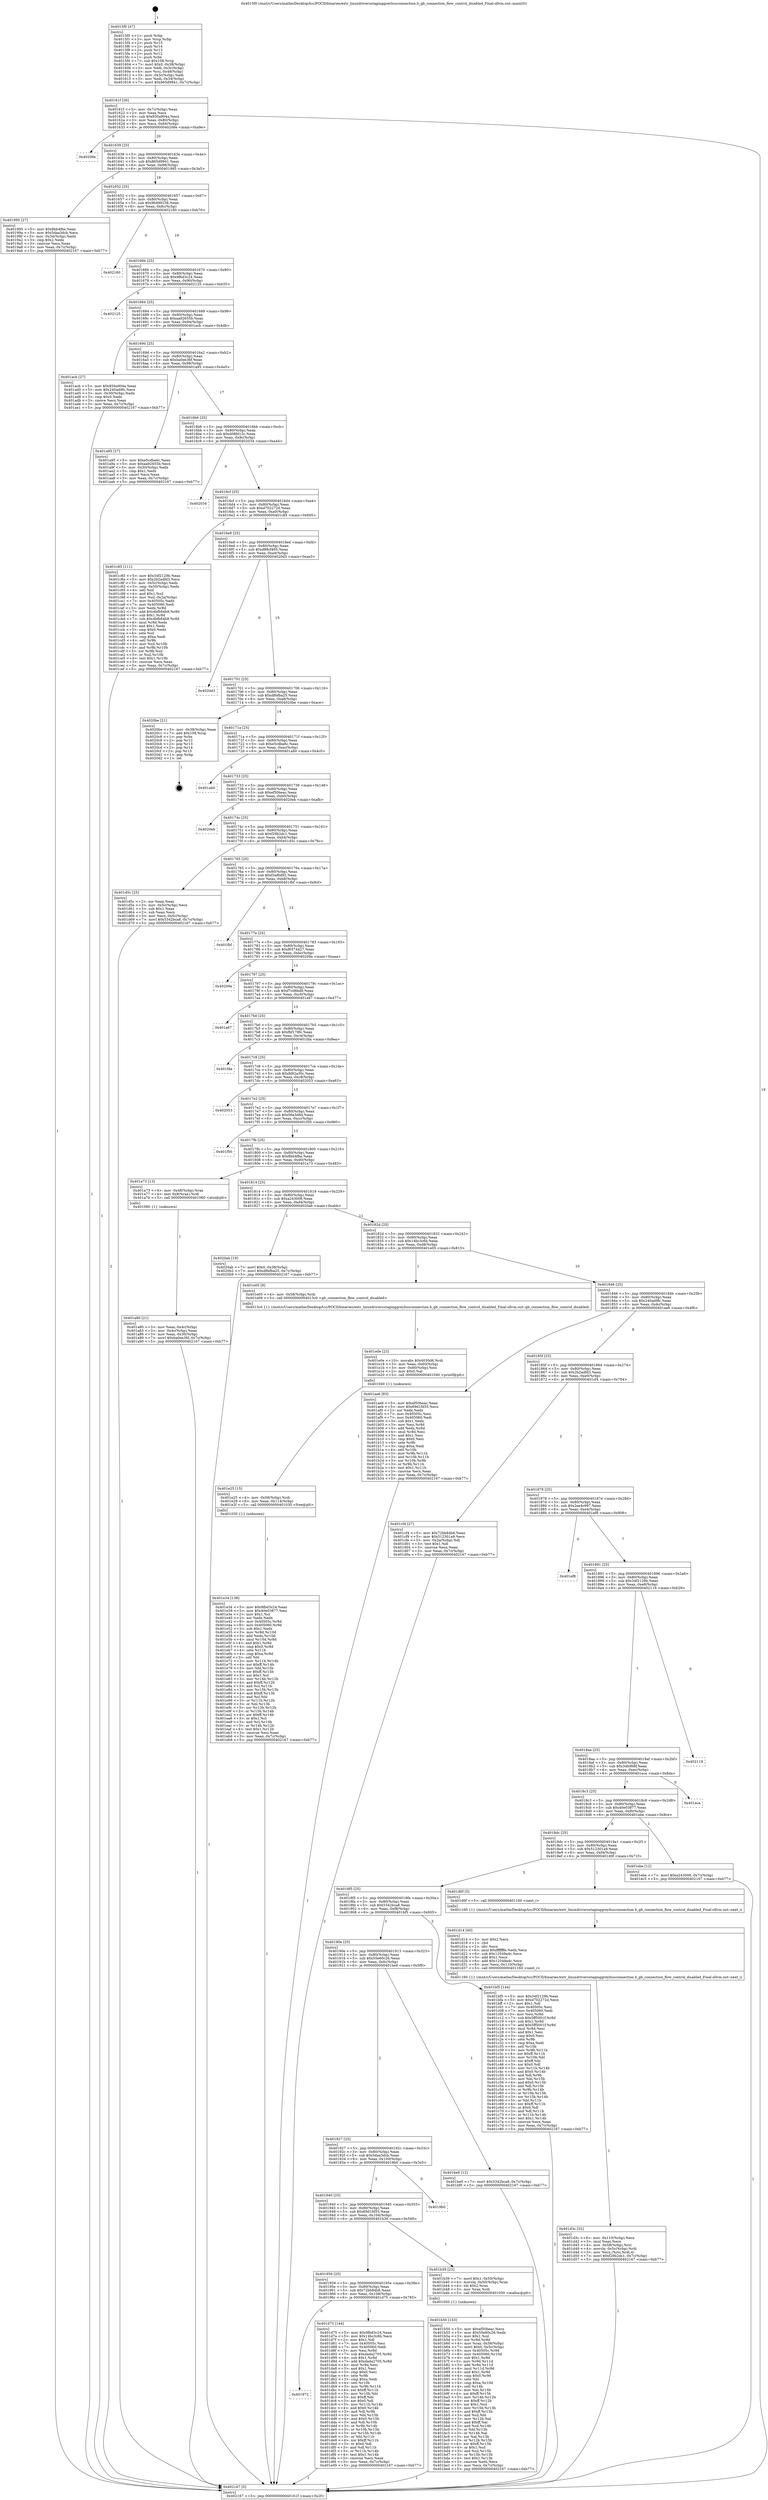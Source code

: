 digraph "0x4015f0" {
  label = "0x4015f0 (/mnt/c/Users/mathe/Desktop/tcc/POCII/binaries/extr_linuxdriversstaginggreybusconnection.h_gb_connection_flow_control_disabled_Final-ollvm.out::main(0))"
  labelloc = "t"
  node[shape=record]

  Entry [label="",width=0.3,height=0.3,shape=circle,fillcolor=black,style=filled]
  "0x40161f" [label="{
     0x40161f [26]\l
     | [instrs]\l
     &nbsp;&nbsp;0x40161f \<+3\>: mov -0x7c(%rbp),%eax\l
     &nbsp;&nbsp;0x401622 \<+2\>: mov %eax,%ecx\l
     &nbsp;&nbsp;0x401624 \<+6\>: sub $0x850a904a,%ecx\l
     &nbsp;&nbsp;0x40162a \<+3\>: mov %eax,-0x80(%rbp)\l
     &nbsp;&nbsp;0x40162d \<+6\>: mov %ecx,-0x84(%rbp)\l
     &nbsp;&nbsp;0x401633 \<+6\>: je 000000000040208e \<main+0xa9e\>\l
  }"]
  "0x40208e" [label="{
     0x40208e\l
  }", style=dashed]
  "0x401639" [label="{
     0x401639 [25]\l
     | [instrs]\l
     &nbsp;&nbsp;0x401639 \<+5\>: jmp 000000000040163e \<main+0x4e\>\l
     &nbsp;&nbsp;0x40163e \<+3\>: mov -0x80(%rbp),%eax\l
     &nbsp;&nbsp;0x401641 \<+5\>: sub $0x865d9941,%eax\l
     &nbsp;&nbsp;0x401646 \<+6\>: mov %eax,-0x88(%rbp)\l
     &nbsp;&nbsp;0x40164c \<+6\>: je 0000000000401995 \<main+0x3a5\>\l
  }"]
  Exit [label="",width=0.3,height=0.3,shape=circle,fillcolor=black,style=filled,peripheries=2]
  "0x401995" [label="{
     0x401995 [27]\l
     | [instrs]\l
     &nbsp;&nbsp;0x401995 \<+5\>: mov $0x8bb4fbe,%eax\l
     &nbsp;&nbsp;0x40199a \<+5\>: mov $0x5daa3dcb,%ecx\l
     &nbsp;&nbsp;0x40199f \<+3\>: mov -0x34(%rbp),%edx\l
     &nbsp;&nbsp;0x4019a2 \<+3\>: cmp $0x2,%edx\l
     &nbsp;&nbsp;0x4019a5 \<+3\>: cmovne %ecx,%eax\l
     &nbsp;&nbsp;0x4019a8 \<+3\>: mov %eax,-0x7c(%rbp)\l
     &nbsp;&nbsp;0x4019ab \<+5\>: jmp 0000000000402167 \<main+0xb77\>\l
  }"]
  "0x401652" [label="{
     0x401652 [25]\l
     | [instrs]\l
     &nbsp;&nbsp;0x401652 \<+5\>: jmp 0000000000401657 \<main+0x67\>\l
     &nbsp;&nbsp;0x401657 \<+3\>: mov -0x80(%rbp),%eax\l
     &nbsp;&nbsp;0x40165a \<+5\>: sub $0x9b499238,%eax\l
     &nbsp;&nbsp;0x40165f \<+6\>: mov %eax,-0x8c(%rbp)\l
     &nbsp;&nbsp;0x401665 \<+6\>: je 0000000000402160 \<main+0xb70\>\l
  }"]
  "0x402167" [label="{
     0x402167 [5]\l
     | [instrs]\l
     &nbsp;&nbsp;0x402167 \<+5\>: jmp 000000000040161f \<main+0x2f\>\l
  }"]
  "0x4015f0" [label="{
     0x4015f0 [47]\l
     | [instrs]\l
     &nbsp;&nbsp;0x4015f0 \<+1\>: push %rbp\l
     &nbsp;&nbsp;0x4015f1 \<+3\>: mov %rsp,%rbp\l
     &nbsp;&nbsp;0x4015f4 \<+2\>: push %r15\l
     &nbsp;&nbsp;0x4015f6 \<+2\>: push %r14\l
     &nbsp;&nbsp;0x4015f8 \<+2\>: push %r13\l
     &nbsp;&nbsp;0x4015fa \<+2\>: push %r12\l
     &nbsp;&nbsp;0x4015fc \<+1\>: push %rbx\l
     &nbsp;&nbsp;0x4015fd \<+7\>: sub $0x108,%rsp\l
     &nbsp;&nbsp;0x401604 \<+7\>: movl $0x0,-0x38(%rbp)\l
     &nbsp;&nbsp;0x40160b \<+3\>: mov %edi,-0x3c(%rbp)\l
     &nbsp;&nbsp;0x40160e \<+4\>: mov %rsi,-0x48(%rbp)\l
     &nbsp;&nbsp;0x401612 \<+3\>: mov -0x3c(%rbp),%edi\l
     &nbsp;&nbsp;0x401615 \<+3\>: mov %edi,-0x34(%rbp)\l
     &nbsp;&nbsp;0x401618 \<+7\>: movl $0x865d9941,-0x7c(%rbp)\l
  }"]
  "0x401e34" [label="{
     0x401e34 [138]\l
     | [instrs]\l
     &nbsp;&nbsp;0x401e34 \<+5\>: mov $0x9fbd3c24,%eax\l
     &nbsp;&nbsp;0x401e39 \<+5\>: mov $0x40e03877,%esi\l
     &nbsp;&nbsp;0x401e3e \<+2\>: mov $0x1,%cl\l
     &nbsp;&nbsp;0x401e40 \<+2\>: xor %edx,%edx\l
     &nbsp;&nbsp;0x401e42 \<+8\>: mov 0x40505c,%r8d\l
     &nbsp;&nbsp;0x401e4a \<+8\>: mov 0x405060,%r9d\l
     &nbsp;&nbsp;0x401e52 \<+3\>: sub $0x1,%edx\l
     &nbsp;&nbsp;0x401e55 \<+3\>: mov %r8d,%r10d\l
     &nbsp;&nbsp;0x401e58 \<+3\>: add %edx,%r10d\l
     &nbsp;&nbsp;0x401e5b \<+4\>: imul %r10d,%r8d\l
     &nbsp;&nbsp;0x401e5f \<+4\>: and $0x1,%r8d\l
     &nbsp;&nbsp;0x401e63 \<+4\>: cmp $0x0,%r8d\l
     &nbsp;&nbsp;0x401e67 \<+4\>: sete %r11b\l
     &nbsp;&nbsp;0x401e6b \<+4\>: cmp $0xa,%r9d\l
     &nbsp;&nbsp;0x401e6f \<+3\>: setl %bl\l
     &nbsp;&nbsp;0x401e72 \<+3\>: mov %r11b,%r14b\l
     &nbsp;&nbsp;0x401e75 \<+4\>: xor $0xff,%r14b\l
     &nbsp;&nbsp;0x401e79 \<+3\>: mov %bl,%r15b\l
     &nbsp;&nbsp;0x401e7c \<+4\>: xor $0xff,%r15b\l
     &nbsp;&nbsp;0x401e80 \<+3\>: xor $0x1,%cl\l
     &nbsp;&nbsp;0x401e83 \<+3\>: mov %r14b,%r12b\l
     &nbsp;&nbsp;0x401e86 \<+4\>: and $0xff,%r12b\l
     &nbsp;&nbsp;0x401e8a \<+3\>: and %cl,%r11b\l
     &nbsp;&nbsp;0x401e8d \<+3\>: mov %r15b,%r13b\l
     &nbsp;&nbsp;0x401e90 \<+4\>: and $0xff,%r13b\l
     &nbsp;&nbsp;0x401e94 \<+2\>: and %cl,%bl\l
     &nbsp;&nbsp;0x401e96 \<+3\>: or %r11b,%r12b\l
     &nbsp;&nbsp;0x401e99 \<+3\>: or %bl,%r13b\l
     &nbsp;&nbsp;0x401e9c \<+3\>: xor %r13b,%r12b\l
     &nbsp;&nbsp;0x401e9f \<+3\>: or %r15b,%r14b\l
     &nbsp;&nbsp;0x401ea2 \<+4\>: xor $0xff,%r14b\l
     &nbsp;&nbsp;0x401ea6 \<+3\>: or $0x1,%cl\l
     &nbsp;&nbsp;0x401ea9 \<+3\>: and %cl,%r14b\l
     &nbsp;&nbsp;0x401eac \<+3\>: or %r14b,%r12b\l
     &nbsp;&nbsp;0x401eaf \<+4\>: test $0x1,%r12b\l
     &nbsp;&nbsp;0x401eb3 \<+3\>: cmovne %esi,%eax\l
     &nbsp;&nbsp;0x401eb6 \<+3\>: mov %eax,-0x7c(%rbp)\l
     &nbsp;&nbsp;0x401eb9 \<+5\>: jmp 0000000000402167 \<main+0xb77\>\l
  }"]
  "0x402160" [label="{
     0x402160\l
  }", style=dashed]
  "0x40166b" [label="{
     0x40166b [25]\l
     | [instrs]\l
     &nbsp;&nbsp;0x40166b \<+5\>: jmp 0000000000401670 \<main+0x80\>\l
     &nbsp;&nbsp;0x401670 \<+3\>: mov -0x80(%rbp),%eax\l
     &nbsp;&nbsp;0x401673 \<+5\>: sub $0x9fbd3c24,%eax\l
     &nbsp;&nbsp;0x401678 \<+6\>: mov %eax,-0x90(%rbp)\l
     &nbsp;&nbsp;0x40167e \<+6\>: je 0000000000402125 \<main+0xb35\>\l
  }"]
  "0x401e25" [label="{
     0x401e25 [15]\l
     | [instrs]\l
     &nbsp;&nbsp;0x401e25 \<+4\>: mov -0x58(%rbp),%rdi\l
     &nbsp;&nbsp;0x401e29 \<+6\>: mov %eax,-0x114(%rbp)\l
     &nbsp;&nbsp;0x401e2f \<+5\>: call 0000000000401030 \<free@plt\>\l
     | [calls]\l
     &nbsp;&nbsp;0x401030 \{1\} (unknown)\l
  }"]
  "0x402125" [label="{
     0x402125\l
  }", style=dashed]
  "0x401684" [label="{
     0x401684 [25]\l
     | [instrs]\l
     &nbsp;&nbsp;0x401684 \<+5\>: jmp 0000000000401689 \<main+0x99\>\l
     &nbsp;&nbsp;0x401689 \<+3\>: mov -0x80(%rbp),%eax\l
     &nbsp;&nbsp;0x40168c \<+5\>: sub $0xaa92655b,%eax\l
     &nbsp;&nbsp;0x401691 \<+6\>: mov %eax,-0x94(%rbp)\l
     &nbsp;&nbsp;0x401697 \<+6\>: je 0000000000401acb \<main+0x4db\>\l
  }"]
  "0x401e0e" [label="{
     0x401e0e [23]\l
     | [instrs]\l
     &nbsp;&nbsp;0x401e0e \<+10\>: movabs $0x4030d6,%rdi\l
     &nbsp;&nbsp;0x401e18 \<+3\>: mov %eax,-0x60(%rbp)\l
     &nbsp;&nbsp;0x401e1b \<+3\>: mov -0x60(%rbp),%esi\l
     &nbsp;&nbsp;0x401e1e \<+2\>: mov $0x0,%al\l
     &nbsp;&nbsp;0x401e20 \<+5\>: call 0000000000401040 \<printf@plt\>\l
     | [calls]\l
     &nbsp;&nbsp;0x401040 \{1\} (unknown)\l
  }"]
  "0x401acb" [label="{
     0x401acb [27]\l
     | [instrs]\l
     &nbsp;&nbsp;0x401acb \<+5\>: mov $0x850a904a,%eax\l
     &nbsp;&nbsp;0x401ad0 \<+5\>: mov $0x240ad9fc,%ecx\l
     &nbsp;&nbsp;0x401ad5 \<+3\>: mov -0x30(%rbp),%edx\l
     &nbsp;&nbsp;0x401ad8 \<+3\>: cmp $0x0,%edx\l
     &nbsp;&nbsp;0x401adb \<+3\>: cmove %ecx,%eax\l
     &nbsp;&nbsp;0x401ade \<+3\>: mov %eax,-0x7c(%rbp)\l
     &nbsp;&nbsp;0x401ae1 \<+5\>: jmp 0000000000402167 \<main+0xb77\>\l
  }"]
  "0x40169d" [label="{
     0x40169d [25]\l
     | [instrs]\l
     &nbsp;&nbsp;0x40169d \<+5\>: jmp 00000000004016a2 \<main+0xb2\>\l
     &nbsp;&nbsp;0x4016a2 \<+3\>: mov -0x80(%rbp),%eax\l
     &nbsp;&nbsp;0x4016a5 \<+5\>: sub $0xba0ee36f,%eax\l
     &nbsp;&nbsp;0x4016aa \<+6\>: mov %eax,-0x98(%rbp)\l
     &nbsp;&nbsp;0x4016b0 \<+6\>: je 0000000000401a95 \<main+0x4a5\>\l
  }"]
  "0x401972" [label="{
     0x401972\l
  }", style=dashed]
  "0x401a95" [label="{
     0x401a95 [27]\l
     | [instrs]\l
     &nbsp;&nbsp;0x401a95 \<+5\>: mov $0xe5cdba6c,%eax\l
     &nbsp;&nbsp;0x401a9a \<+5\>: mov $0xaa92655b,%ecx\l
     &nbsp;&nbsp;0x401a9f \<+3\>: mov -0x30(%rbp),%edx\l
     &nbsp;&nbsp;0x401aa2 \<+3\>: cmp $0x1,%edx\l
     &nbsp;&nbsp;0x401aa5 \<+3\>: cmovl %ecx,%eax\l
     &nbsp;&nbsp;0x401aa8 \<+3\>: mov %eax,-0x7c(%rbp)\l
     &nbsp;&nbsp;0x401aab \<+5\>: jmp 0000000000402167 \<main+0xb77\>\l
  }"]
  "0x4016b6" [label="{
     0x4016b6 [25]\l
     | [instrs]\l
     &nbsp;&nbsp;0x4016b6 \<+5\>: jmp 00000000004016bb \<main+0xcb\>\l
     &nbsp;&nbsp;0x4016bb \<+3\>: mov -0x80(%rbp),%eax\l
     &nbsp;&nbsp;0x4016be \<+5\>: sub $0xd08fd12c,%eax\l
     &nbsp;&nbsp;0x4016c3 \<+6\>: mov %eax,-0x9c(%rbp)\l
     &nbsp;&nbsp;0x4016c9 \<+6\>: je 0000000000402034 \<main+0xa44\>\l
  }"]
  "0x401d75" [label="{
     0x401d75 [144]\l
     | [instrs]\l
     &nbsp;&nbsp;0x401d75 \<+5\>: mov $0x9fbd3c24,%eax\l
     &nbsp;&nbsp;0x401d7a \<+5\>: mov $0x14bc3c6b,%ecx\l
     &nbsp;&nbsp;0x401d7f \<+2\>: mov $0x1,%dl\l
     &nbsp;&nbsp;0x401d81 \<+7\>: mov 0x40505c,%esi\l
     &nbsp;&nbsp;0x401d88 \<+7\>: mov 0x405060,%edi\l
     &nbsp;&nbsp;0x401d8f \<+3\>: mov %esi,%r8d\l
     &nbsp;&nbsp;0x401d92 \<+7\>: sub $0xdada2705,%r8d\l
     &nbsp;&nbsp;0x401d99 \<+4\>: sub $0x1,%r8d\l
     &nbsp;&nbsp;0x401d9d \<+7\>: add $0xdada2705,%r8d\l
     &nbsp;&nbsp;0x401da4 \<+4\>: imul %r8d,%esi\l
     &nbsp;&nbsp;0x401da8 \<+3\>: and $0x1,%esi\l
     &nbsp;&nbsp;0x401dab \<+3\>: cmp $0x0,%esi\l
     &nbsp;&nbsp;0x401dae \<+4\>: sete %r9b\l
     &nbsp;&nbsp;0x401db2 \<+3\>: cmp $0xa,%edi\l
     &nbsp;&nbsp;0x401db5 \<+4\>: setl %r10b\l
     &nbsp;&nbsp;0x401db9 \<+3\>: mov %r9b,%r11b\l
     &nbsp;&nbsp;0x401dbc \<+4\>: xor $0xff,%r11b\l
     &nbsp;&nbsp;0x401dc0 \<+3\>: mov %r10b,%bl\l
     &nbsp;&nbsp;0x401dc3 \<+3\>: xor $0xff,%bl\l
     &nbsp;&nbsp;0x401dc6 \<+3\>: xor $0x0,%dl\l
     &nbsp;&nbsp;0x401dc9 \<+3\>: mov %r11b,%r14b\l
     &nbsp;&nbsp;0x401dcc \<+4\>: and $0x0,%r14b\l
     &nbsp;&nbsp;0x401dd0 \<+3\>: and %dl,%r9b\l
     &nbsp;&nbsp;0x401dd3 \<+3\>: mov %bl,%r15b\l
     &nbsp;&nbsp;0x401dd6 \<+4\>: and $0x0,%r15b\l
     &nbsp;&nbsp;0x401dda \<+3\>: and %dl,%r10b\l
     &nbsp;&nbsp;0x401ddd \<+3\>: or %r9b,%r14b\l
     &nbsp;&nbsp;0x401de0 \<+3\>: or %r10b,%r15b\l
     &nbsp;&nbsp;0x401de3 \<+3\>: xor %r15b,%r14b\l
     &nbsp;&nbsp;0x401de6 \<+3\>: or %bl,%r11b\l
     &nbsp;&nbsp;0x401de9 \<+4\>: xor $0xff,%r11b\l
     &nbsp;&nbsp;0x401ded \<+3\>: or $0x0,%dl\l
     &nbsp;&nbsp;0x401df0 \<+3\>: and %dl,%r11b\l
     &nbsp;&nbsp;0x401df3 \<+3\>: or %r11b,%r14b\l
     &nbsp;&nbsp;0x401df6 \<+4\>: test $0x1,%r14b\l
     &nbsp;&nbsp;0x401dfa \<+3\>: cmovne %ecx,%eax\l
     &nbsp;&nbsp;0x401dfd \<+3\>: mov %eax,-0x7c(%rbp)\l
     &nbsp;&nbsp;0x401e00 \<+5\>: jmp 0000000000402167 \<main+0xb77\>\l
  }"]
  "0x402034" [label="{
     0x402034\l
  }", style=dashed]
  "0x4016cf" [label="{
     0x4016cf [25]\l
     | [instrs]\l
     &nbsp;&nbsp;0x4016cf \<+5\>: jmp 00000000004016d4 \<main+0xe4\>\l
     &nbsp;&nbsp;0x4016d4 \<+3\>: mov -0x80(%rbp),%eax\l
     &nbsp;&nbsp;0x4016d7 \<+5\>: sub $0xd702272d,%eax\l
     &nbsp;&nbsp;0x4016dc \<+6\>: mov %eax,-0xa0(%rbp)\l
     &nbsp;&nbsp;0x4016e2 \<+6\>: je 0000000000401c85 \<main+0x695\>\l
  }"]
  "0x401d3c" [label="{
     0x401d3c [32]\l
     | [instrs]\l
     &nbsp;&nbsp;0x401d3c \<+6\>: mov -0x110(%rbp),%ecx\l
     &nbsp;&nbsp;0x401d42 \<+3\>: imul %eax,%ecx\l
     &nbsp;&nbsp;0x401d45 \<+4\>: mov -0x58(%rbp),%rsi\l
     &nbsp;&nbsp;0x401d49 \<+4\>: movslq -0x5c(%rbp),%rdi\l
     &nbsp;&nbsp;0x401d4d \<+3\>: mov %ecx,(%rsi,%rdi,4)\l
     &nbsp;&nbsp;0x401d50 \<+7\>: movl $0xf29b2dc1,-0x7c(%rbp)\l
     &nbsp;&nbsp;0x401d57 \<+5\>: jmp 0000000000402167 \<main+0xb77\>\l
  }"]
  "0x401c85" [label="{
     0x401c85 [111]\l
     | [instrs]\l
     &nbsp;&nbsp;0x401c85 \<+5\>: mov $0x34f2129b,%eax\l
     &nbsp;&nbsp;0x401c8a \<+5\>: mov $0x2b2adfd3,%ecx\l
     &nbsp;&nbsp;0x401c8f \<+3\>: mov -0x5c(%rbp),%edx\l
     &nbsp;&nbsp;0x401c92 \<+3\>: cmp -0x50(%rbp),%edx\l
     &nbsp;&nbsp;0x401c95 \<+4\>: setl %sil\l
     &nbsp;&nbsp;0x401c99 \<+4\>: and $0x1,%sil\l
     &nbsp;&nbsp;0x401c9d \<+4\>: mov %sil,-0x2a(%rbp)\l
     &nbsp;&nbsp;0x401ca1 \<+7\>: mov 0x40505c,%edx\l
     &nbsp;&nbsp;0x401ca8 \<+7\>: mov 0x405060,%edi\l
     &nbsp;&nbsp;0x401caf \<+3\>: mov %edx,%r8d\l
     &nbsp;&nbsp;0x401cb2 \<+7\>: add $0x4bfb84b9,%r8d\l
     &nbsp;&nbsp;0x401cb9 \<+4\>: sub $0x1,%r8d\l
     &nbsp;&nbsp;0x401cbd \<+7\>: sub $0x4bfb84b9,%r8d\l
     &nbsp;&nbsp;0x401cc4 \<+4\>: imul %r8d,%edx\l
     &nbsp;&nbsp;0x401cc8 \<+3\>: and $0x1,%edx\l
     &nbsp;&nbsp;0x401ccb \<+3\>: cmp $0x0,%edx\l
     &nbsp;&nbsp;0x401cce \<+4\>: sete %sil\l
     &nbsp;&nbsp;0x401cd2 \<+3\>: cmp $0xa,%edi\l
     &nbsp;&nbsp;0x401cd5 \<+4\>: setl %r9b\l
     &nbsp;&nbsp;0x401cd9 \<+3\>: mov %sil,%r10b\l
     &nbsp;&nbsp;0x401cdc \<+3\>: and %r9b,%r10b\l
     &nbsp;&nbsp;0x401cdf \<+3\>: xor %r9b,%sil\l
     &nbsp;&nbsp;0x401ce2 \<+3\>: or %sil,%r10b\l
     &nbsp;&nbsp;0x401ce5 \<+4\>: test $0x1,%r10b\l
     &nbsp;&nbsp;0x401ce9 \<+3\>: cmovne %ecx,%eax\l
     &nbsp;&nbsp;0x401cec \<+3\>: mov %eax,-0x7c(%rbp)\l
     &nbsp;&nbsp;0x401cef \<+5\>: jmp 0000000000402167 \<main+0xb77\>\l
  }"]
  "0x4016e8" [label="{
     0x4016e8 [25]\l
     | [instrs]\l
     &nbsp;&nbsp;0x4016e8 \<+5\>: jmp 00000000004016ed \<main+0xfd\>\l
     &nbsp;&nbsp;0x4016ed \<+3\>: mov -0x80(%rbp),%eax\l
     &nbsp;&nbsp;0x4016f0 \<+5\>: sub $0xd88cf465,%eax\l
     &nbsp;&nbsp;0x4016f5 \<+6\>: mov %eax,-0xa4(%rbp)\l
     &nbsp;&nbsp;0x4016fb \<+6\>: je 00000000004020d3 \<main+0xae3\>\l
  }"]
  "0x401d14" [label="{
     0x401d14 [40]\l
     | [instrs]\l
     &nbsp;&nbsp;0x401d14 \<+5\>: mov $0x2,%ecx\l
     &nbsp;&nbsp;0x401d19 \<+1\>: cltd\l
     &nbsp;&nbsp;0x401d1a \<+2\>: idiv %ecx\l
     &nbsp;&nbsp;0x401d1c \<+6\>: imul $0xfffffffe,%edx,%ecx\l
     &nbsp;&nbsp;0x401d22 \<+6\>: sub $0x12549a4c,%ecx\l
     &nbsp;&nbsp;0x401d28 \<+3\>: add $0x1,%ecx\l
     &nbsp;&nbsp;0x401d2b \<+6\>: add $0x12549a4c,%ecx\l
     &nbsp;&nbsp;0x401d31 \<+6\>: mov %ecx,-0x110(%rbp)\l
     &nbsp;&nbsp;0x401d37 \<+5\>: call 0000000000401160 \<next_i\>\l
     | [calls]\l
     &nbsp;&nbsp;0x401160 \{1\} (/mnt/c/Users/mathe/Desktop/tcc/POCII/binaries/extr_linuxdriversstaginggreybusconnection.h_gb_connection_flow_control_disabled_Final-ollvm.out::next_i)\l
  }"]
  "0x4020d3" [label="{
     0x4020d3\l
  }", style=dashed]
  "0x401701" [label="{
     0x401701 [25]\l
     | [instrs]\l
     &nbsp;&nbsp;0x401701 \<+5\>: jmp 0000000000401706 \<main+0x116\>\l
     &nbsp;&nbsp;0x401706 \<+3\>: mov -0x80(%rbp),%eax\l
     &nbsp;&nbsp;0x401709 \<+5\>: sub $0xd8bfba25,%eax\l
     &nbsp;&nbsp;0x40170e \<+6\>: mov %eax,-0xa8(%rbp)\l
     &nbsp;&nbsp;0x401714 \<+6\>: je 00000000004020be \<main+0xace\>\l
  }"]
  "0x401b50" [label="{
     0x401b50 [153]\l
     | [instrs]\l
     &nbsp;&nbsp;0x401b50 \<+5\>: mov $0xef50beac,%ecx\l
     &nbsp;&nbsp;0x401b55 \<+5\>: mov $0x55e60c26,%edx\l
     &nbsp;&nbsp;0x401b5a \<+3\>: mov $0x1,%sil\l
     &nbsp;&nbsp;0x401b5d \<+3\>: xor %r8d,%r8d\l
     &nbsp;&nbsp;0x401b60 \<+4\>: mov %rax,-0x58(%rbp)\l
     &nbsp;&nbsp;0x401b64 \<+7\>: movl $0x0,-0x5c(%rbp)\l
     &nbsp;&nbsp;0x401b6b \<+8\>: mov 0x40505c,%r9d\l
     &nbsp;&nbsp;0x401b73 \<+8\>: mov 0x405060,%r10d\l
     &nbsp;&nbsp;0x401b7b \<+4\>: sub $0x1,%r8d\l
     &nbsp;&nbsp;0x401b7f \<+3\>: mov %r9d,%r11d\l
     &nbsp;&nbsp;0x401b82 \<+3\>: add %r8d,%r11d\l
     &nbsp;&nbsp;0x401b85 \<+4\>: imul %r11d,%r9d\l
     &nbsp;&nbsp;0x401b89 \<+4\>: and $0x1,%r9d\l
     &nbsp;&nbsp;0x401b8d \<+4\>: cmp $0x0,%r9d\l
     &nbsp;&nbsp;0x401b91 \<+3\>: sete %bl\l
     &nbsp;&nbsp;0x401b94 \<+4\>: cmp $0xa,%r10d\l
     &nbsp;&nbsp;0x401b98 \<+4\>: setl %r14b\l
     &nbsp;&nbsp;0x401b9c \<+3\>: mov %bl,%r15b\l
     &nbsp;&nbsp;0x401b9f \<+4\>: xor $0xff,%r15b\l
     &nbsp;&nbsp;0x401ba3 \<+3\>: mov %r14b,%r12b\l
     &nbsp;&nbsp;0x401ba6 \<+4\>: xor $0xff,%r12b\l
     &nbsp;&nbsp;0x401baa \<+4\>: xor $0x1,%sil\l
     &nbsp;&nbsp;0x401bae \<+3\>: mov %r15b,%r13b\l
     &nbsp;&nbsp;0x401bb1 \<+4\>: and $0xff,%r13b\l
     &nbsp;&nbsp;0x401bb5 \<+3\>: and %sil,%bl\l
     &nbsp;&nbsp;0x401bb8 \<+3\>: mov %r12b,%al\l
     &nbsp;&nbsp;0x401bbb \<+2\>: and $0xff,%al\l
     &nbsp;&nbsp;0x401bbd \<+3\>: and %sil,%r14b\l
     &nbsp;&nbsp;0x401bc0 \<+3\>: or %bl,%r13b\l
     &nbsp;&nbsp;0x401bc3 \<+3\>: or %r14b,%al\l
     &nbsp;&nbsp;0x401bc6 \<+3\>: xor %al,%r13b\l
     &nbsp;&nbsp;0x401bc9 \<+3\>: or %r12b,%r15b\l
     &nbsp;&nbsp;0x401bcc \<+4\>: xor $0xff,%r15b\l
     &nbsp;&nbsp;0x401bd0 \<+4\>: or $0x1,%sil\l
     &nbsp;&nbsp;0x401bd4 \<+3\>: and %sil,%r15b\l
     &nbsp;&nbsp;0x401bd7 \<+3\>: or %r15b,%r13b\l
     &nbsp;&nbsp;0x401bda \<+4\>: test $0x1,%r13b\l
     &nbsp;&nbsp;0x401bde \<+3\>: cmovne %edx,%ecx\l
     &nbsp;&nbsp;0x401be1 \<+3\>: mov %ecx,-0x7c(%rbp)\l
     &nbsp;&nbsp;0x401be4 \<+5\>: jmp 0000000000402167 \<main+0xb77\>\l
  }"]
  "0x4020be" [label="{
     0x4020be [21]\l
     | [instrs]\l
     &nbsp;&nbsp;0x4020be \<+3\>: mov -0x38(%rbp),%eax\l
     &nbsp;&nbsp;0x4020c1 \<+7\>: add $0x108,%rsp\l
     &nbsp;&nbsp;0x4020c8 \<+1\>: pop %rbx\l
     &nbsp;&nbsp;0x4020c9 \<+2\>: pop %r12\l
     &nbsp;&nbsp;0x4020cb \<+2\>: pop %r13\l
     &nbsp;&nbsp;0x4020cd \<+2\>: pop %r14\l
     &nbsp;&nbsp;0x4020cf \<+2\>: pop %r15\l
     &nbsp;&nbsp;0x4020d1 \<+1\>: pop %rbp\l
     &nbsp;&nbsp;0x4020d2 \<+1\>: ret\l
  }"]
  "0x40171a" [label="{
     0x40171a [25]\l
     | [instrs]\l
     &nbsp;&nbsp;0x40171a \<+5\>: jmp 000000000040171f \<main+0x12f\>\l
     &nbsp;&nbsp;0x40171f \<+3\>: mov -0x80(%rbp),%eax\l
     &nbsp;&nbsp;0x401722 \<+5\>: sub $0xe5cdba6c,%eax\l
     &nbsp;&nbsp;0x401727 \<+6\>: mov %eax,-0xac(%rbp)\l
     &nbsp;&nbsp;0x40172d \<+6\>: je 0000000000401ab0 \<main+0x4c0\>\l
  }"]
  "0x401959" [label="{
     0x401959 [25]\l
     | [instrs]\l
     &nbsp;&nbsp;0x401959 \<+5\>: jmp 000000000040195e \<main+0x36e\>\l
     &nbsp;&nbsp;0x40195e \<+3\>: mov -0x80(%rbp),%eax\l
     &nbsp;&nbsp;0x401961 \<+5\>: sub $0x72bb84b6,%eax\l
     &nbsp;&nbsp;0x401966 \<+6\>: mov %eax,-0x108(%rbp)\l
     &nbsp;&nbsp;0x40196c \<+6\>: je 0000000000401d75 \<main+0x785\>\l
  }"]
  "0x401ab0" [label="{
     0x401ab0\l
  }", style=dashed]
  "0x401733" [label="{
     0x401733 [25]\l
     | [instrs]\l
     &nbsp;&nbsp;0x401733 \<+5\>: jmp 0000000000401738 \<main+0x148\>\l
     &nbsp;&nbsp;0x401738 \<+3\>: mov -0x80(%rbp),%eax\l
     &nbsp;&nbsp;0x40173b \<+5\>: sub $0xef50beac,%eax\l
     &nbsp;&nbsp;0x401740 \<+6\>: mov %eax,-0xb0(%rbp)\l
     &nbsp;&nbsp;0x401746 \<+6\>: je 00000000004020eb \<main+0xafb\>\l
  }"]
  "0x401b39" [label="{
     0x401b39 [23]\l
     | [instrs]\l
     &nbsp;&nbsp;0x401b39 \<+7\>: movl $0x1,-0x50(%rbp)\l
     &nbsp;&nbsp;0x401b40 \<+4\>: movslq -0x50(%rbp),%rax\l
     &nbsp;&nbsp;0x401b44 \<+4\>: shl $0x2,%rax\l
     &nbsp;&nbsp;0x401b48 \<+3\>: mov %rax,%rdi\l
     &nbsp;&nbsp;0x401b4b \<+5\>: call 0000000000401050 \<malloc@plt\>\l
     | [calls]\l
     &nbsp;&nbsp;0x401050 \{1\} (unknown)\l
  }"]
  "0x4020eb" [label="{
     0x4020eb\l
  }", style=dashed]
  "0x40174c" [label="{
     0x40174c [25]\l
     | [instrs]\l
     &nbsp;&nbsp;0x40174c \<+5\>: jmp 0000000000401751 \<main+0x161\>\l
     &nbsp;&nbsp;0x401751 \<+3\>: mov -0x80(%rbp),%eax\l
     &nbsp;&nbsp;0x401754 \<+5\>: sub $0xf29b2dc1,%eax\l
     &nbsp;&nbsp;0x401759 \<+6\>: mov %eax,-0xb4(%rbp)\l
     &nbsp;&nbsp;0x40175f \<+6\>: je 0000000000401d5c \<main+0x76c\>\l
  }"]
  "0x401940" [label="{
     0x401940 [25]\l
     | [instrs]\l
     &nbsp;&nbsp;0x401940 \<+5\>: jmp 0000000000401945 \<main+0x355\>\l
     &nbsp;&nbsp;0x401945 \<+3\>: mov -0x80(%rbp),%eax\l
     &nbsp;&nbsp;0x401948 \<+5\>: sub $0x69d1fd55,%eax\l
     &nbsp;&nbsp;0x40194d \<+6\>: mov %eax,-0x104(%rbp)\l
     &nbsp;&nbsp;0x401953 \<+6\>: je 0000000000401b39 \<main+0x549\>\l
  }"]
  "0x401d5c" [label="{
     0x401d5c [25]\l
     | [instrs]\l
     &nbsp;&nbsp;0x401d5c \<+2\>: xor %eax,%eax\l
     &nbsp;&nbsp;0x401d5e \<+3\>: mov -0x5c(%rbp),%ecx\l
     &nbsp;&nbsp;0x401d61 \<+3\>: sub $0x1,%eax\l
     &nbsp;&nbsp;0x401d64 \<+2\>: sub %eax,%ecx\l
     &nbsp;&nbsp;0x401d66 \<+3\>: mov %ecx,-0x5c(%rbp)\l
     &nbsp;&nbsp;0x401d69 \<+7\>: movl $0x5342bca8,-0x7c(%rbp)\l
     &nbsp;&nbsp;0x401d70 \<+5\>: jmp 0000000000402167 \<main+0xb77\>\l
  }"]
  "0x401765" [label="{
     0x401765 [25]\l
     | [instrs]\l
     &nbsp;&nbsp;0x401765 \<+5\>: jmp 000000000040176a \<main+0x17a\>\l
     &nbsp;&nbsp;0x40176a \<+3\>: mov -0x80(%rbp),%eax\l
     &nbsp;&nbsp;0x40176d \<+5\>: sub $0xf3af0d92,%eax\l
     &nbsp;&nbsp;0x401772 \<+6\>: mov %eax,-0xb8(%rbp)\l
     &nbsp;&nbsp;0x401778 \<+6\>: je 0000000000401fbf \<main+0x9cf\>\l
  }"]
  "0x4019b0" [label="{
     0x4019b0\l
  }", style=dashed]
  "0x401fbf" [label="{
     0x401fbf\l
  }", style=dashed]
  "0x40177e" [label="{
     0x40177e [25]\l
     | [instrs]\l
     &nbsp;&nbsp;0x40177e \<+5\>: jmp 0000000000401783 \<main+0x193\>\l
     &nbsp;&nbsp;0x401783 \<+3\>: mov -0x80(%rbp),%eax\l
     &nbsp;&nbsp;0x401786 \<+5\>: sub $0xf6574427,%eax\l
     &nbsp;&nbsp;0x40178b \<+6\>: mov %eax,-0xbc(%rbp)\l
     &nbsp;&nbsp;0x401791 \<+6\>: je 000000000040209a \<main+0xaaa\>\l
  }"]
  "0x401927" [label="{
     0x401927 [25]\l
     | [instrs]\l
     &nbsp;&nbsp;0x401927 \<+5\>: jmp 000000000040192c \<main+0x33c\>\l
     &nbsp;&nbsp;0x40192c \<+3\>: mov -0x80(%rbp),%eax\l
     &nbsp;&nbsp;0x40192f \<+5\>: sub $0x5daa3dcb,%eax\l
     &nbsp;&nbsp;0x401934 \<+6\>: mov %eax,-0x100(%rbp)\l
     &nbsp;&nbsp;0x40193a \<+6\>: je 00000000004019b0 \<main+0x3c0\>\l
  }"]
  "0x40209a" [label="{
     0x40209a\l
  }", style=dashed]
  "0x401797" [label="{
     0x401797 [25]\l
     | [instrs]\l
     &nbsp;&nbsp;0x401797 \<+5\>: jmp 000000000040179c \<main+0x1ac\>\l
     &nbsp;&nbsp;0x40179c \<+3\>: mov -0x80(%rbp),%eax\l
     &nbsp;&nbsp;0x40179f \<+5\>: sub $0xf7cd6bd9,%eax\l
     &nbsp;&nbsp;0x4017a4 \<+6\>: mov %eax,-0xc0(%rbp)\l
     &nbsp;&nbsp;0x4017aa \<+6\>: je 0000000000401a67 \<main+0x477\>\l
  }"]
  "0x401be9" [label="{
     0x401be9 [12]\l
     | [instrs]\l
     &nbsp;&nbsp;0x401be9 \<+7\>: movl $0x5342bca8,-0x7c(%rbp)\l
     &nbsp;&nbsp;0x401bf0 \<+5\>: jmp 0000000000402167 \<main+0xb77\>\l
  }"]
  "0x401a67" [label="{
     0x401a67\l
  }", style=dashed]
  "0x4017b0" [label="{
     0x4017b0 [25]\l
     | [instrs]\l
     &nbsp;&nbsp;0x4017b0 \<+5\>: jmp 00000000004017b5 \<main+0x1c5\>\l
     &nbsp;&nbsp;0x4017b5 \<+3\>: mov -0x80(%rbp),%eax\l
     &nbsp;&nbsp;0x4017b8 \<+5\>: sub $0xfbf178fc,%eax\l
     &nbsp;&nbsp;0x4017bd \<+6\>: mov %eax,-0xc4(%rbp)\l
     &nbsp;&nbsp;0x4017c3 \<+6\>: je 0000000000401fda \<main+0x9ea\>\l
  }"]
  "0x40190e" [label="{
     0x40190e [25]\l
     | [instrs]\l
     &nbsp;&nbsp;0x40190e \<+5\>: jmp 0000000000401913 \<main+0x323\>\l
     &nbsp;&nbsp;0x401913 \<+3\>: mov -0x80(%rbp),%eax\l
     &nbsp;&nbsp;0x401916 \<+5\>: sub $0x55e60c26,%eax\l
     &nbsp;&nbsp;0x40191b \<+6\>: mov %eax,-0xfc(%rbp)\l
     &nbsp;&nbsp;0x401921 \<+6\>: je 0000000000401be9 \<main+0x5f9\>\l
  }"]
  "0x401fda" [label="{
     0x401fda\l
  }", style=dashed]
  "0x4017c9" [label="{
     0x4017c9 [25]\l
     | [instrs]\l
     &nbsp;&nbsp;0x4017c9 \<+5\>: jmp 00000000004017ce \<main+0x1de\>\l
     &nbsp;&nbsp;0x4017ce \<+3\>: mov -0x80(%rbp),%eax\l
     &nbsp;&nbsp;0x4017d1 \<+5\>: sub $0xfd92a30c,%eax\l
     &nbsp;&nbsp;0x4017d6 \<+6\>: mov %eax,-0xc8(%rbp)\l
     &nbsp;&nbsp;0x4017dc \<+6\>: je 0000000000402053 \<main+0xa63\>\l
  }"]
  "0x401bf5" [label="{
     0x401bf5 [144]\l
     | [instrs]\l
     &nbsp;&nbsp;0x401bf5 \<+5\>: mov $0x34f2129b,%eax\l
     &nbsp;&nbsp;0x401bfa \<+5\>: mov $0xd702272d,%ecx\l
     &nbsp;&nbsp;0x401bff \<+2\>: mov $0x1,%dl\l
     &nbsp;&nbsp;0x401c01 \<+7\>: mov 0x40505c,%esi\l
     &nbsp;&nbsp;0x401c08 \<+7\>: mov 0x405060,%edi\l
     &nbsp;&nbsp;0x401c0f \<+3\>: mov %esi,%r8d\l
     &nbsp;&nbsp;0x401c12 \<+7\>: sub $0x5ff5001f,%r8d\l
     &nbsp;&nbsp;0x401c19 \<+4\>: sub $0x1,%r8d\l
     &nbsp;&nbsp;0x401c1d \<+7\>: add $0x5ff5001f,%r8d\l
     &nbsp;&nbsp;0x401c24 \<+4\>: imul %r8d,%esi\l
     &nbsp;&nbsp;0x401c28 \<+3\>: and $0x1,%esi\l
     &nbsp;&nbsp;0x401c2b \<+3\>: cmp $0x0,%esi\l
     &nbsp;&nbsp;0x401c2e \<+4\>: sete %r9b\l
     &nbsp;&nbsp;0x401c32 \<+3\>: cmp $0xa,%edi\l
     &nbsp;&nbsp;0x401c35 \<+4\>: setl %r10b\l
     &nbsp;&nbsp;0x401c39 \<+3\>: mov %r9b,%r11b\l
     &nbsp;&nbsp;0x401c3c \<+4\>: xor $0xff,%r11b\l
     &nbsp;&nbsp;0x401c40 \<+3\>: mov %r10b,%bl\l
     &nbsp;&nbsp;0x401c43 \<+3\>: xor $0xff,%bl\l
     &nbsp;&nbsp;0x401c46 \<+3\>: xor $0x0,%dl\l
     &nbsp;&nbsp;0x401c49 \<+3\>: mov %r11b,%r14b\l
     &nbsp;&nbsp;0x401c4c \<+4\>: and $0x0,%r14b\l
     &nbsp;&nbsp;0x401c50 \<+3\>: and %dl,%r9b\l
     &nbsp;&nbsp;0x401c53 \<+3\>: mov %bl,%r15b\l
     &nbsp;&nbsp;0x401c56 \<+4\>: and $0x0,%r15b\l
     &nbsp;&nbsp;0x401c5a \<+3\>: and %dl,%r10b\l
     &nbsp;&nbsp;0x401c5d \<+3\>: or %r9b,%r14b\l
     &nbsp;&nbsp;0x401c60 \<+3\>: or %r10b,%r15b\l
     &nbsp;&nbsp;0x401c63 \<+3\>: xor %r15b,%r14b\l
     &nbsp;&nbsp;0x401c66 \<+3\>: or %bl,%r11b\l
     &nbsp;&nbsp;0x401c69 \<+4\>: xor $0xff,%r11b\l
     &nbsp;&nbsp;0x401c6d \<+3\>: or $0x0,%dl\l
     &nbsp;&nbsp;0x401c70 \<+3\>: and %dl,%r11b\l
     &nbsp;&nbsp;0x401c73 \<+3\>: or %r11b,%r14b\l
     &nbsp;&nbsp;0x401c76 \<+4\>: test $0x1,%r14b\l
     &nbsp;&nbsp;0x401c7a \<+3\>: cmovne %ecx,%eax\l
     &nbsp;&nbsp;0x401c7d \<+3\>: mov %eax,-0x7c(%rbp)\l
     &nbsp;&nbsp;0x401c80 \<+5\>: jmp 0000000000402167 \<main+0xb77\>\l
  }"]
  "0x402053" [label="{
     0x402053\l
  }", style=dashed]
  "0x4017e2" [label="{
     0x4017e2 [25]\l
     | [instrs]\l
     &nbsp;&nbsp;0x4017e2 \<+5\>: jmp 00000000004017e7 \<main+0x1f7\>\l
     &nbsp;&nbsp;0x4017e7 \<+3\>: mov -0x80(%rbp),%eax\l
     &nbsp;&nbsp;0x4017ea \<+5\>: sub $0x56a3d6d,%eax\l
     &nbsp;&nbsp;0x4017ef \<+6\>: mov %eax,-0xcc(%rbp)\l
     &nbsp;&nbsp;0x4017f5 \<+6\>: je 0000000000401f50 \<main+0x960\>\l
  }"]
  "0x4018f5" [label="{
     0x4018f5 [25]\l
     | [instrs]\l
     &nbsp;&nbsp;0x4018f5 \<+5\>: jmp 00000000004018fa \<main+0x30a\>\l
     &nbsp;&nbsp;0x4018fa \<+3\>: mov -0x80(%rbp),%eax\l
     &nbsp;&nbsp;0x4018fd \<+5\>: sub $0x5342bca8,%eax\l
     &nbsp;&nbsp;0x401902 \<+6\>: mov %eax,-0xf8(%rbp)\l
     &nbsp;&nbsp;0x401908 \<+6\>: je 0000000000401bf5 \<main+0x605\>\l
  }"]
  "0x401f50" [label="{
     0x401f50\l
  }", style=dashed]
  "0x4017fb" [label="{
     0x4017fb [25]\l
     | [instrs]\l
     &nbsp;&nbsp;0x4017fb \<+5\>: jmp 0000000000401800 \<main+0x210\>\l
     &nbsp;&nbsp;0x401800 \<+3\>: mov -0x80(%rbp),%eax\l
     &nbsp;&nbsp;0x401803 \<+5\>: sub $0x8bb4fbe,%eax\l
     &nbsp;&nbsp;0x401808 \<+6\>: mov %eax,-0xd0(%rbp)\l
     &nbsp;&nbsp;0x40180e \<+6\>: je 0000000000401a73 \<main+0x483\>\l
  }"]
  "0x401d0f" [label="{
     0x401d0f [5]\l
     | [instrs]\l
     &nbsp;&nbsp;0x401d0f \<+5\>: call 0000000000401160 \<next_i\>\l
     | [calls]\l
     &nbsp;&nbsp;0x401160 \{1\} (/mnt/c/Users/mathe/Desktop/tcc/POCII/binaries/extr_linuxdriversstaginggreybusconnection.h_gb_connection_flow_control_disabled_Final-ollvm.out::next_i)\l
  }"]
  "0x401a73" [label="{
     0x401a73 [13]\l
     | [instrs]\l
     &nbsp;&nbsp;0x401a73 \<+4\>: mov -0x48(%rbp),%rax\l
     &nbsp;&nbsp;0x401a77 \<+4\>: mov 0x8(%rax),%rdi\l
     &nbsp;&nbsp;0x401a7b \<+5\>: call 0000000000401060 \<atoi@plt\>\l
     | [calls]\l
     &nbsp;&nbsp;0x401060 \{1\} (unknown)\l
  }"]
  "0x401814" [label="{
     0x401814 [25]\l
     | [instrs]\l
     &nbsp;&nbsp;0x401814 \<+5\>: jmp 0000000000401819 \<main+0x229\>\l
     &nbsp;&nbsp;0x401819 \<+3\>: mov -0x80(%rbp),%eax\l
     &nbsp;&nbsp;0x40181c \<+5\>: sub $0xa243008,%eax\l
     &nbsp;&nbsp;0x401821 \<+6\>: mov %eax,-0xd4(%rbp)\l
     &nbsp;&nbsp;0x401827 \<+6\>: je 00000000004020ab \<main+0xabb\>\l
  }"]
  "0x401a80" [label="{
     0x401a80 [21]\l
     | [instrs]\l
     &nbsp;&nbsp;0x401a80 \<+3\>: mov %eax,-0x4c(%rbp)\l
     &nbsp;&nbsp;0x401a83 \<+3\>: mov -0x4c(%rbp),%eax\l
     &nbsp;&nbsp;0x401a86 \<+3\>: mov %eax,-0x30(%rbp)\l
     &nbsp;&nbsp;0x401a89 \<+7\>: movl $0xba0ee36f,-0x7c(%rbp)\l
     &nbsp;&nbsp;0x401a90 \<+5\>: jmp 0000000000402167 \<main+0xb77\>\l
  }"]
  "0x4018dc" [label="{
     0x4018dc [25]\l
     | [instrs]\l
     &nbsp;&nbsp;0x4018dc \<+5\>: jmp 00000000004018e1 \<main+0x2f1\>\l
     &nbsp;&nbsp;0x4018e1 \<+3\>: mov -0x80(%rbp),%eax\l
     &nbsp;&nbsp;0x4018e4 \<+5\>: sub $0x512301a9,%eax\l
     &nbsp;&nbsp;0x4018e9 \<+6\>: mov %eax,-0xf4(%rbp)\l
     &nbsp;&nbsp;0x4018ef \<+6\>: je 0000000000401d0f \<main+0x71f\>\l
  }"]
  "0x4020ab" [label="{
     0x4020ab [19]\l
     | [instrs]\l
     &nbsp;&nbsp;0x4020ab \<+7\>: movl $0x0,-0x38(%rbp)\l
     &nbsp;&nbsp;0x4020b2 \<+7\>: movl $0xd8bfba25,-0x7c(%rbp)\l
     &nbsp;&nbsp;0x4020b9 \<+5\>: jmp 0000000000402167 \<main+0xb77\>\l
  }"]
  "0x40182d" [label="{
     0x40182d [25]\l
     | [instrs]\l
     &nbsp;&nbsp;0x40182d \<+5\>: jmp 0000000000401832 \<main+0x242\>\l
     &nbsp;&nbsp;0x401832 \<+3\>: mov -0x80(%rbp),%eax\l
     &nbsp;&nbsp;0x401835 \<+5\>: sub $0x14bc3c6b,%eax\l
     &nbsp;&nbsp;0x40183a \<+6\>: mov %eax,-0xd8(%rbp)\l
     &nbsp;&nbsp;0x401840 \<+6\>: je 0000000000401e05 \<main+0x815\>\l
  }"]
  "0x401ebe" [label="{
     0x401ebe [12]\l
     | [instrs]\l
     &nbsp;&nbsp;0x401ebe \<+7\>: movl $0xa243008,-0x7c(%rbp)\l
     &nbsp;&nbsp;0x401ec5 \<+5\>: jmp 0000000000402167 \<main+0xb77\>\l
  }"]
  "0x401e05" [label="{
     0x401e05 [9]\l
     | [instrs]\l
     &nbsp;&nbsp;0x401e05 \<+4\>: mov -0x58(%rbp),%rdi\l
     &nbsp;&nbsp;0x401e09 \<+5\>: call 00000000004013c0 \<gb_connection_flow_control_disabled\>\l
     | [calls]\l
     &nbsp;&nbsp;0x4013c0 \{1\} (/mnt/c/Users/mathe/Desktop/tcc/POCII/binaries/extr_linuxdriversstaginggreybusconnection.h_gb_connection_flow_control_disabled_Final-ollvm.out::gb_connection_flow_control_disabled)\l
  }"]
  "0x401846" [label="{
     0x401846 [25]\l
     | [instrs]\l
     &nbsp;&nbsp;0x401846 \<+5\>: jmp 000000000040184b \<main+0x25b\>\l
     &nbsp;&nbsp;0x40184b \<+3\>: mov -0x80(%rbp),%eax\l
     &nbsp;&nbsp;0x40184e \<+5\>: sub $0x240ad9fc,%eax\l
     &nbsp;&nbsp;0x401853 \<+6\>: mov %eax,-0xdc(%rbp)\l
     &nbsp;&nbsp;0x401859 \<+6\>: je 0000000000401ae6 \<main+0x4f6\>\l
  }"]
  "0x4018c3" [label="{
     0x4018c3 [25]\l
     | [instrs]\l
     &nbsp;&nbsp;0x4018c3 \<+5\>: jmp 00000000004018c8 \<main+0x2d8\>\l
     &nbsp;&nbsp;0x4018c8 \<+3\>: mov -0x80(%rbp),%eax\l
     &nbsp;&nbsp;0x4018cb \<+5\>: sub $0x40e03877,%eax\l
     &nbsp;&nbsp;0x4018d0 \<+6\>: mov %eax,-0xf0(%rbp)\l
     &nbsp;&nbsp;0x4018d6 \<+6\>: je 0000000000401ebe \<main+0x8ce\>\l
  }"]
  "0x401ae6" [label="{
     0x401ae6 [83]\l
     | [instrs]\l
     &nbsp;&nbsp;0x401ae6 \<+5\>: mov $0xef50beac,%eax\l
     &nbsp;&nbsp;0x401aeb \<+5\>: mov $0x69d1fd55,%ecx\l
     &nbsp;&nbsp;0x401af0 \<+2\>: xor %edx,%edx\l
     &nbsp;&nbsp;0x401af2 \<+7\>: mov 0x40505c,%esi\l
     &nbsp;&nbsp;0x401af9 \<+7\>: mov 0x405060,%edi\l
     &nbsp;&nbsp;0x401b00 \<+3\>: sub $0x1,%edx\l
     &nbsp;&nbsp;0x401b03 \<+3\>: mov %esi,%r8d\l
     &nbsp;&nbsp;0x401b06 \<+3\>: add %edx,%r8d\l
     &nbsp;&nbsp;0x401b09 \<+4\>: imul %r8d,%esi\l
     &nbsp;&nbsp;0x401b0d \<+3\>: and $0x1,%esi\l
     &nbsp;&nbsp;0x401b10 \<+3\>: cmp $0x0,%esi\l
     &nbsp;&nbsp;0x401b13 \<+4\>: sete %r9b\l
     &nbsp;&nbsp;0x401b17 \<+3\>: cmp $0xa,%edi\l
     &nbsp;&nbsp;0x401b1a \<+4\>: setl %r10b\l
     &nbsp;&nbsp;0x401b1e \<+3\>: mov %r9b,%r11b\l
     &nbsp;&nbsp;0x401b21 \<+3\>: and %r10b,%r11b\l
     &nbsp;&nbsp;0x401b24 \<+3\>: xor %r10b,%r9b\l
     &nbsp;&nbsp;0x401b27 \<+3\>: or %r9b,%r11b\l
     &nbsp;&nbsp;0x401b2a \<+4\>: test $0x1,%r11b\l
     &nbsp;&nbsp;0x401b2e \<+3\>: cmovne %ecx,%eax\l
     &nbsp;&nbsp;0x401b31 \<+3\>: mov %eax,-0x7c(%rbp)\l
     &nbsp;&nbsp;0x401b34 \<+5\>: jmp 0000000000402167 \<main+0xb77\>\l
  }"]
  "0x40185f" [label="{
     0x40185f [25]\l
     | [instrs]\l
     &nbsp;&nbsp;0x40185f \<+5\>: jmp 0000000000401864 \<main+0x274\>\l
     &nbsp;&nbsp;0x401864 \<+3\>: mov -0x80(%rbp),%eax\l
     &nbsp;&nbsp;0x401867 \<+5\>: sub $0x2b2adfd3,%eax\l
     &nbsp;&nbsp;0x40186c \<+6\>: mov %eax,-0xe0(%rbp)\l
     &nbsp;&nbsp;0x401872 \<+6\>: je 0000000000401cf4 \<main+0x704\>\l
  }"]
  "0x401eca" [label="{
     0x401eca\l
  }", style=dashed]
  "0x401cf4" [label="{
     0x401cf4 [27]\l
     | [instrs]\l
     &nbsp;&nbsp;0x401cf4 \<+5\>: mov $0x72bb84b6,%eax\l
     &nbsp;&nbsp;0x401cf9 \<+5\>: mov $0x512301a9,%ecx\l
     &nbsp;&nbsp;0x401cfe \<+3\>: mov -0x2a(%rbp),%dl\l
     &nbsp;&nbsp;0x401d01 \<+3\>: test $0x1,%dl\l
     &nbsp;&nbsp;0x401d04 \<+3\>: cmovne %ecx,%eax\l
     &nbsp;&nbsp;0x401d07 \<+3\>: mov %eax,-0x7c(%rbp)\l
     &nbsp;&nbsp;0x401d0a \<+5\>: jmp 0000000000402167 \<main+0xb77\>\l
  }"]
  "0x401878" [label="{
     0x401878 [25]\l
     | [instrs]\l
     &nbsp;&nbsp;0x401878 \<+5\>: jmp 000000000040187d \<main+0x28d\>\l
     &nbsp;&nbsp;0x40187d \<+3\>: mov -0x80(%rbp),%eax\l
     &nbsp;&nbsp;0x401880 \<+5\>: sub $0x2ee4c997,%eax\l
     &nbsp;&nbsp;0x401885 \<+6\>: mov %eax,-0xe4(%rbp)\l
     &nbsp;&nbsp;0x40188b \<+6\>: je 0000000000401ef8 \<main+0x908\>\l
  }"]
  "0x4018aa" [label="{
     0x4018aa [25]\l
     | [instrs]\l
     &nbsp;&nbsp;0x4018aa \<+5\>: jmp 00000000004018af \<main+0x2bf\>\l
     &nbsp;&nbsp;0x4018af \<+3\>: mov -0x80(%rbp),%eax\l
     &nbsp;&nbsp;0x4018b2 \<+5\>: sub $0x34fcf68f,%eax\l
     &nbsp;&nbsp;0x4018b7 \<+6\>: mov %eax,-0xec(%rbp)\l
     &nbsp;&nbsp;0x4018bd \<+6\>: je 0000000000401eca \<main+0x8da\>\l
  }"]
  "0x401ef8" [label="{
     0x401ef8\l
  }", style=dashed]
  "0x401891" [label="{
     0x401891 [25]\l
     | [instrs]\l
     &nbsp;&nbsp;0x401891 \<+5\>: jmp 0000000000401896 \<main+0x2a6\>\l
     &nbsp;&nbsp;0x401896 \<+3\>: mov -0x80(%rbp),%eax\l
     &nbsp;&nbsp;0x401899 \<+5\>: sub $0x34f2129b,%eax\l
     &nbsp;&nbsp;0x40189e \<+6\>: mov %eax,-0xe8(%rbp)\l
     &nbsp;&nbsp;0x4018a4 \<+6\>: je 0000000000402119 \<main+0xb29\>\l
  }"]
  "0x402119" [label="{
     0x402119\l
  }", style=dashed]
  Entry -> "0x4015f0" [label=" 1"]
  "0x40161f" -> "0x40208e" [label=" 0"]
  "0x40161f" -> "0x401639" [label=" 20"]
  "0x4020be" -> Exit [label=" 1"]
  "0x401639" -> "0x401995" [label=" 1"]
  "0x401639" -> "0x401652" [label=" 19"]
  "0x401995" -> "0x402167" [label=" 1"]
  "0x4015f0" -> "0x40161f" [label=" 1"]
  "0x402167" -> "0x40161f" [label=" 19"]
  "0x4020ab" -> "0x402167" [label=" 1"]
  "0x401652" -> "0x402160" [label=" 0"]
  "0x401652" -> "0x40166b" [label=" 19"]
  "0x401ebe" -> "0x402167" [label=" 1"]
  "0x40166b" -> "0x402125" [label=" 0"]
  "0x40166b" -> "0x401684" [label=" 19"]
  "0x401e34" -> "0x402167" [label=" 1"]
  "0x401684" -> "0x401acb" [label=" 1"]
  "0x401684" -> "0x40169d" [label=" 18"]
  "0x401e25" -> "0x401e34" [label=" 1"]
  "0x40169d" -> "0x401a95" [label=" 1"]
  "0x40169d" -> "0x4016b6" [label=" 17"]
  "0x401e0e" -> "0x401e25" [label=" 1"]
  "0x4016b6" -> "0x402034" [label=" 0"]
  "0x4016b6" -> "0x4016cf" [label=" 17"]
  "0x401e05" -> "0x401e0e" [label=" 1"]
  "0x4016cf" -> "0x401c85" [label=" 2"]
  "0x4016cf" -> "0x4016e8" [label=" 15"]
  "0x401959" -> "0x401972" [label=" 0"]
  "0x4016e8" -> "0x4020d3" [label=" 0"]
  "0x4016e8" -> "0x401701" [label=" 15"]
  "0x401959" -> "0x401d75" [label=" 1"]
  "0x401701" -> "0x4020be" [label=" 1"]
  "0x401701" -> "0x40171a" [label=" 14"]
  "0x401d75" -> "0x402167" [label=" 1"]
  "0x40171a" -> "0x401ab0" [label=" 0"]
  "0x40171a" -> "0x401733" [label=" 14"]
  "0x401d5c" -> "0x402167" [label=" 1"]
  "0x401733" -> "0x4020eb" [label=" 0"]
  "0x401733" -> "0x40174c" [label=" 14"]
  "0x401d3c" -> "0x402167" [label=" 1"]
  "0x40174c" -> "0x401d5c" [label=" 1"]
  "0x40174c" -> "0x401765" [label=" 13"]
  "0x401d0f" -> "0x401d14" [label=" 1"]
  "0x401765" -> "0x401fbf" [label=" 0"]
  "0x401765" -> "0x40177e" [label=" 13"]
  "0x401cf4" -> "0x402167" [label=" 2"]
  "0x40177e" -> "0x40209a" [label=" 0"]
  "0x40177e" -> "0x401797" [label=" 13"]
  "0x401bf5" -> "0x402167" [label=" 2"]
  "0x401797" -> "0x401a67" [label=" 0"]
  "0x401797" -> "0x4017b0" [label=" 13"]
  "0x401be9" -> "0x402167" [label=" 1"]
  "0x4017b0" -> "0x401fda" [label=" 0"]
  "0x4017b0" -> "0x4017c9" [label=" 13"]
  "0x401b39" -> "0x401b50" [label=" 1"]
  "0x4017c9" -> "0x402053" [label=" 0"]
  "0x4017c9" -> "0x4017e2" [label=" 13"]
  "0x401940" -> "0x401959" [label=" 1"]
  "0x4017e2" -> "0x401f50" [label=" 0"]
  "0x4017e2" -> "0x4017fb" [label=" 13"]
  "0x401d14" -> "0x401d3c" [label=" 1"]
  "0x4017fb" -> "0x401a73" [label=" 1"]
  "0x4017fb" -> "0x401814" [label=" 12"]
  "0x401a73" -> "0x401a80" [label=" 1"]
  "0x401a80" -> "0x402167" [label=" 1"]
  "0x401a95" -> "0x402167" [label=" 1"]
  "0x401acb" -> "0x402167" [label=" 1"]
  "0x401927" -> "0x401940" [label=" 2"]
  "0x401814" -> "0x4020ab" [label=" 1"]
  "0x401814" -> "0x40182d" [label=" 11"]
  "0x401c85" -> "0x402167" [label=" 2"]
  "0x40182d" -> "0x401e05" [label=" 1"]
  "0x40182d" -> "0x401846" [label=" 10"]
  "0x40190e" -> "0x401927" [label=" 2"]
  "0x401846" -> "0x401ae6" [label=" 1"]
  "0x401846" -> "0x40185f" [label=" 9"]
  "0x401ae6" -> "0x402167" [label=" 1"]
  "0x401b50" -> "0x402167" [label=" 1"]
  "0x40185f" -> "0x401cf4" [label=" 2"]
  "0x40185f" -> "0x401878" [label=" 7"]
  "0x4018f5" -> "0x40190e" [label=" 3"]
  "0x401878" -> "0x401ef8" [label=" 0"]
  "0x401878" -> "0x401891" [label=" 7"]
  "0x401940" -> "0x401b39" [label=" 1"]
  "0x401891" -> "0x402119" [label=" 0"]
  "0x401891" -> "0x4018aa" [label=" 7"]
  "0x4018f5" -> "0x401bf5" [label=" 2"]
  "0x4018aa" -> "0x401eca" [label=" 0"]
  "0x4018aa" -> "0x4018c3" [label=" 7"]
  "0x40190e" -> "0x401be9" [label=" 1"]
  "0x4018c3" -> "0x401ebe" [label=" 1"]
  "0x4018c3" -> "0x4018dc" [label=" 6"]
  "0x401927" -> "0x4019b0" [label=" 0"]
  "0x4018dc" -> "0x401d0f" [label=" 1"]
  "0x4018dc" -> "0x4018f5" [label=" 5"]
}
